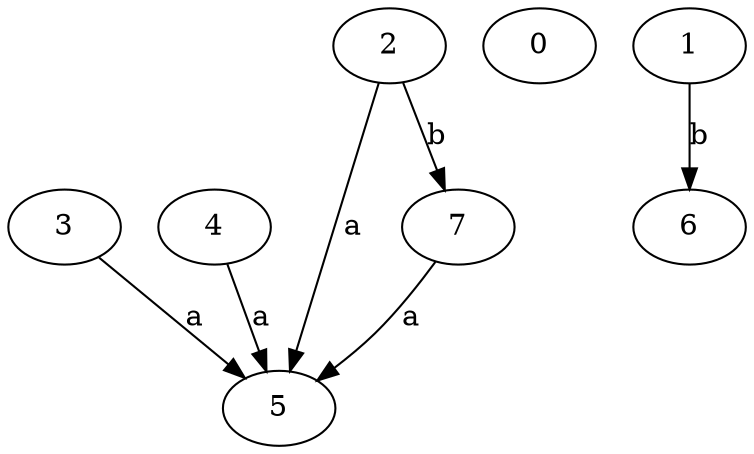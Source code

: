 strict digraph  {
3;
0;
1;
4;
5;
2;
6;
7;
3 -> 5  [label=a];
1 -> 6  [label=b];
4 -> 5  [label=a];
2 -> 5  [label=a];
2 -> 7  [label=b];
7 -> 5  [label=a];
}
